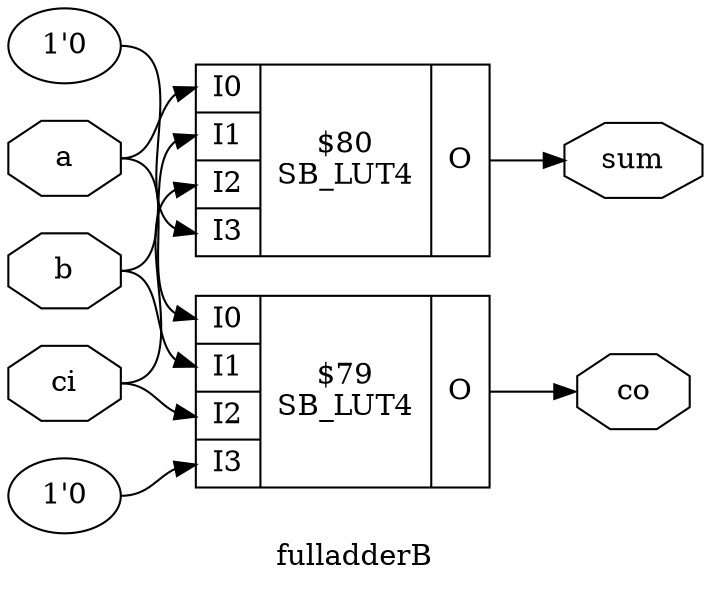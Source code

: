 digraph "fulladderB" {
label="fulladderB";
rankdir="LR";
remincross=true;
n2 [ shape=octagon, label="a", color="black", fontcolor="black" ];
n3 [ shape=octagon, label="b", color="black", fontcolor="black" ];
n4 [ shape=octagon, label="ci", color="black", fontcolor="black" ];
n5 [ shape=octagon, label="co", color="black", fontcolor="black" ];
n6 [ shape=octagon, label="sum", color="black", fontcolor="black" ];
v0 [ label="1'0" ];
c12 [ shape=record, label="{{<p7> I0|<p8> I1|<p9> I2|<p10> I3}|$79\nSB_LUT4|{<p11> O}}" ];
v1 [ label="1'0" ];
c13 [ shape=record, label="{{<p7> I0|<p8> I1|<p9> I2|<p10> I3}|$80\nSB_LUT4|{<p11> O}}" ];
n2:e -> c12:p7:w [color="black", label=""];
n2:e -> c13:p7:w [color="black", label=""];
n3:e -> c12:p8:w [color="black", label=""];
n3:e -> c13:p8:w [color="black", label=""];
n4:e -> c12:p9:w [color="black", label=""];
n4:e -> c13:p9:w [color="black", label=""];
c12:p11:e -> n5:w [color="black", label=""];
c13:p11:e -> n6:w [color="black", label=""];
v0:e -> c12:p10:w [color="black", label=""];
v1:e -> c13:p10:w [color="black", label=""];
}
